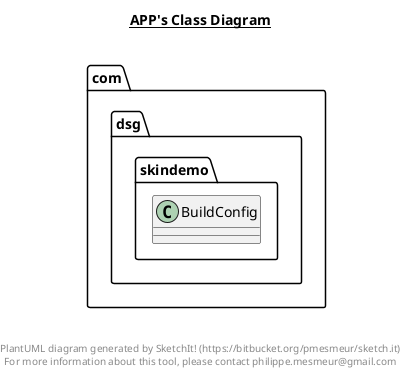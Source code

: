 @startuml

title __APP's Class Diagram__\n

  namespace com.dsg.skindemo {
    class com.dsg.skindemo.BuildConfig {
    }
  }
  



right footer


PlantUML diagram generated by SketchIt! (https://bitbucket.org/pmesmeur/sketch.it)
For more information about this tool, please contact philippe.mesmeur@gmail.com
endfooter

@enduml
